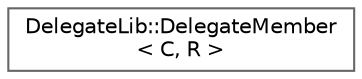 digraph "Graphical Class Hierarchy"
{
 // LATEX_PDF_SIZE
  bgcolor="transparent";
  edge [fontname=Helvetica,fontsize=10,labelfontname=Helvetica,labelfontsize=10];
  node [fontname=Helvetica,fontsize=10,shape=box,height=0.2,width=0.4];
  rankdir="LR";
  Node0 [id="Node000000",label="DelegateLib::DelegateMember\l\< C, R \>",height=0.2,width=0.4,color="grey40", fillcolor="white", style="filled",URL="$struct_delegate_lib_1_1_delegate_member.html",tooltip=" "];
}
